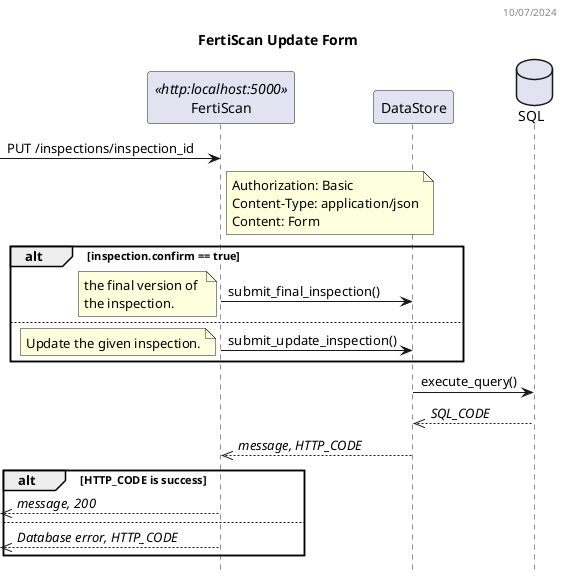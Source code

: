 @startuml FertiScan Sequence Diagram
header 10/07/2024

title FertiScan Update Form
hide empty members
hide footbox

participant FertiScan as BE <<http:localhost:5000>>
participant DataStore as DS
database SQL as DB

-> BE: PUT /inspections/inspection_id
note right BE
  Authorization: Basic
  Content-Type: application/json
  Content: Form
end note
alt inspection.confirm == true
  BE -> DS: submit_final_inspection()
  note left
    the final version of 
    the inspection.
  end note
else
  BE -> DS: submit_update_inspection()
  note left
    Update the given inspection.
  end note
end
DS -> DB: execute_query()
DS <<-- DB: //SQL_CODE//
BE <<-- DS: //message, HTTP_CODE//
alt HTTP_CODE is success
  <<-- BE: //message, 200//
else
  <<-- BE: //Database error, HTTP_CODE//
end

@enduml
